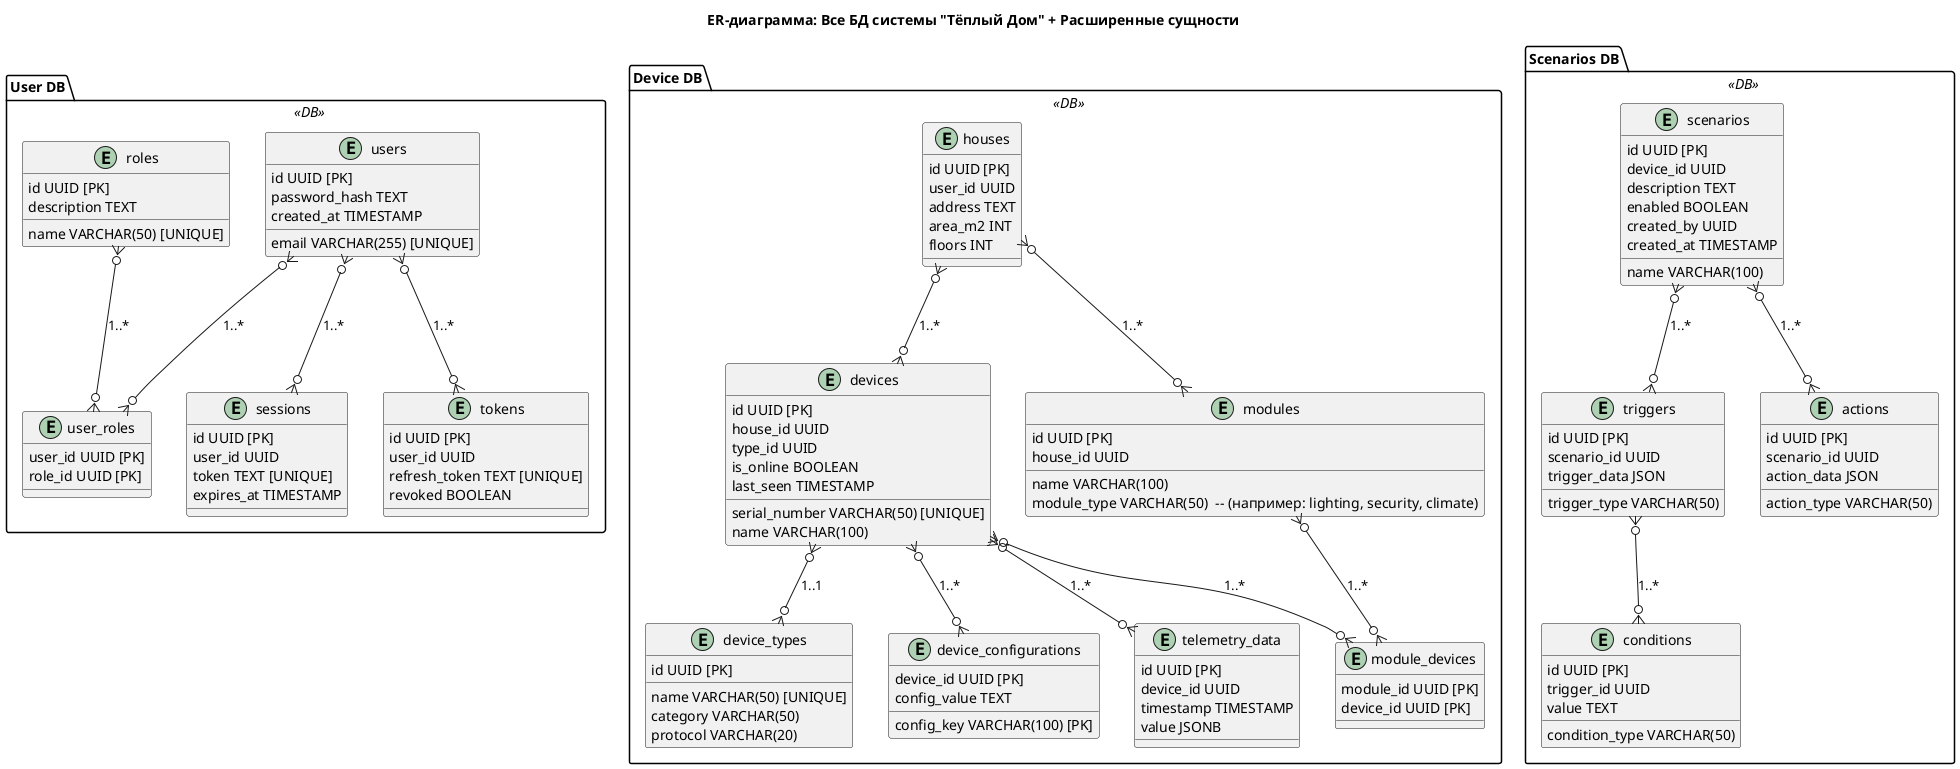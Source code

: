 @startuml
!define RECTANGLE class
skinparam rectangle {
    backgroundColor<<DB>> #f2f2f2
    borderColor<<DB>> black
}

title ER-диаграмма: Все БД системы "Тёплый Дом" + Расширенные сущности

' === User DB ===
package "User DB" <<DB>> {
    entity "users" {
        id UUID [PK]
        email VARCHAR(255) [UNIQUE]
        password_hash TEXT
        created_at TIMESTAMP
    }

    entity "roles" {
        id UUID [PK]
        name VARCHAR(50) [UNIQUE]
        description TEXT
    }

    entity "user_roles" {
        user_id UUID [PK]
        role_id UUID [PK]
    }

    entity "sessions" {
        id UUID [PK]
        user_id UUID
        token TEXT [UNIQUE]
        expires_at TIMESTAMP
    }

    entity "tokens" {
        id UUID [PK]
        user_id UUID
        refresh_token TEXT [UNIQUE]
        revoked BOOLEAN
    }
}

users }o--o{ user_roles : "1..*"
roles }o--o{ user_roles : "1..*"
users }o--o{ sessions : "1..*"
users }o--o{ tokens : "1..*"

' === Device DB ===
package "Device DB" <<DB>> {
    entity "houses" {
        id UUID [PK]
        user_id UUID
        address TEXT
        area_m2 INT
        floors INT
    }

    entity "devices" {
        id UUID [PK]
        house_id UUID
        type_id UUID
        serial_number VARCHAR(50) [UNIQUE]
        name VARCHAR(100)
        is_online BOOLEAN
        last_seen TIMESTAMP
    }

    entity "device_types" {
        id UUID [PK]
        name VARCHAR(50) [UNIQUE]
        category VARCHAR(50)
        protocol VARCHAR(20)
    }

    entity "device_configurations" {
        device_id UUID [PK]
        config_key VARCHAR(100) [PK]
        config_value TEXT
    }

    entity "telemetry_data" {
        id UUID [PK]
        device_id UUID
        timestamp TIMESTAMP
        value JSONB
    }

    entity "modules" {
        id UUID [PK]
        house_id UUID
        name VARCHAR(100)
        module_type VARCHAR(50)  -- (например: lighting, security, climate)
    }

    entity "module_devices" {
        module_id UUID [PK]
        device_id UUID [PK]
    }
}

houses }o--o{ devices : "1..*"
devices }o--o{ device_types : "1..1"
devices }o--o{ device_configurations : "1..*"
devices }o--o{ telemetry_data : "1..*"
houses }o--o{ modules : "1..*"
modules }o--o{ module_devices : "1..*"
devices }o--o{ module_devices : "1..*"

' === Scenarios DB ===
package "Scenarios DB" <<DB>> {
    entity "scenarios" {
        id UUID [PK]
        device_id UUID
        name VARCHAR(100)
        description TEXT
        enabled BOOLEAN
        created_by UUID
        created_at TIMESTAMP
    }

    entity "triggers" {
        id UUID [PK]
        scenario_id UUID
        trigger_type VARCHAR(50)
        trigger_data JSON
    }

    entity "actions" {
        id UUID [PK]
        scenario_id UUID
        action_type VARCHAR(50)
        action_data JSON
    }

    entity "conditions" {
        id UUID [PK]
        trigger_id UUID
        condition_type VARCHAR(50)
        value TEXT
    }
}

scenarios }o--o{ triggers : "1..*"
scenarios }o--o{ actions : "1..*"
triggers }o--o{ conditions : "1..*"
@enduml